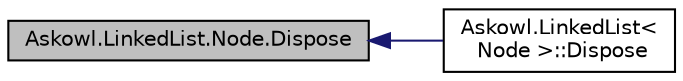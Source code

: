 digraph "Askowl.LinkedList.Node.Dispose"
{
 // INTERACTIVE_SVG=YES
  bgcolor="transparent";
  edge [fontname="Helvetica",fontsize="10",labelfontname="Helvetica",labelfontsize="10"];
  node [fontname="Helvetica",fontsize="10",shape=record];
  rankdir="LR";
  Node5 [label="Askowl.LinkedList.Node.Dispose",height=0.2,width=0.4,color="black", fillcolor="grey75", style="filled", fontcolor="black"];
  Node5 -> Node6 [dir="back",color="midnightblue",fontsize="10",style="solid",fontname="Helvetica"];
  Node6 [label="Askowl.LinkedList\<\l Node \>::Dispose",height=0.2,width=0.4,color="black",URL="$class_askowl_1_1_linked_list.html#ac92eb0f9ef5eeaf378631c8bb161ef81",tooltip="For the rare times we need to clear a linked list "];
}
